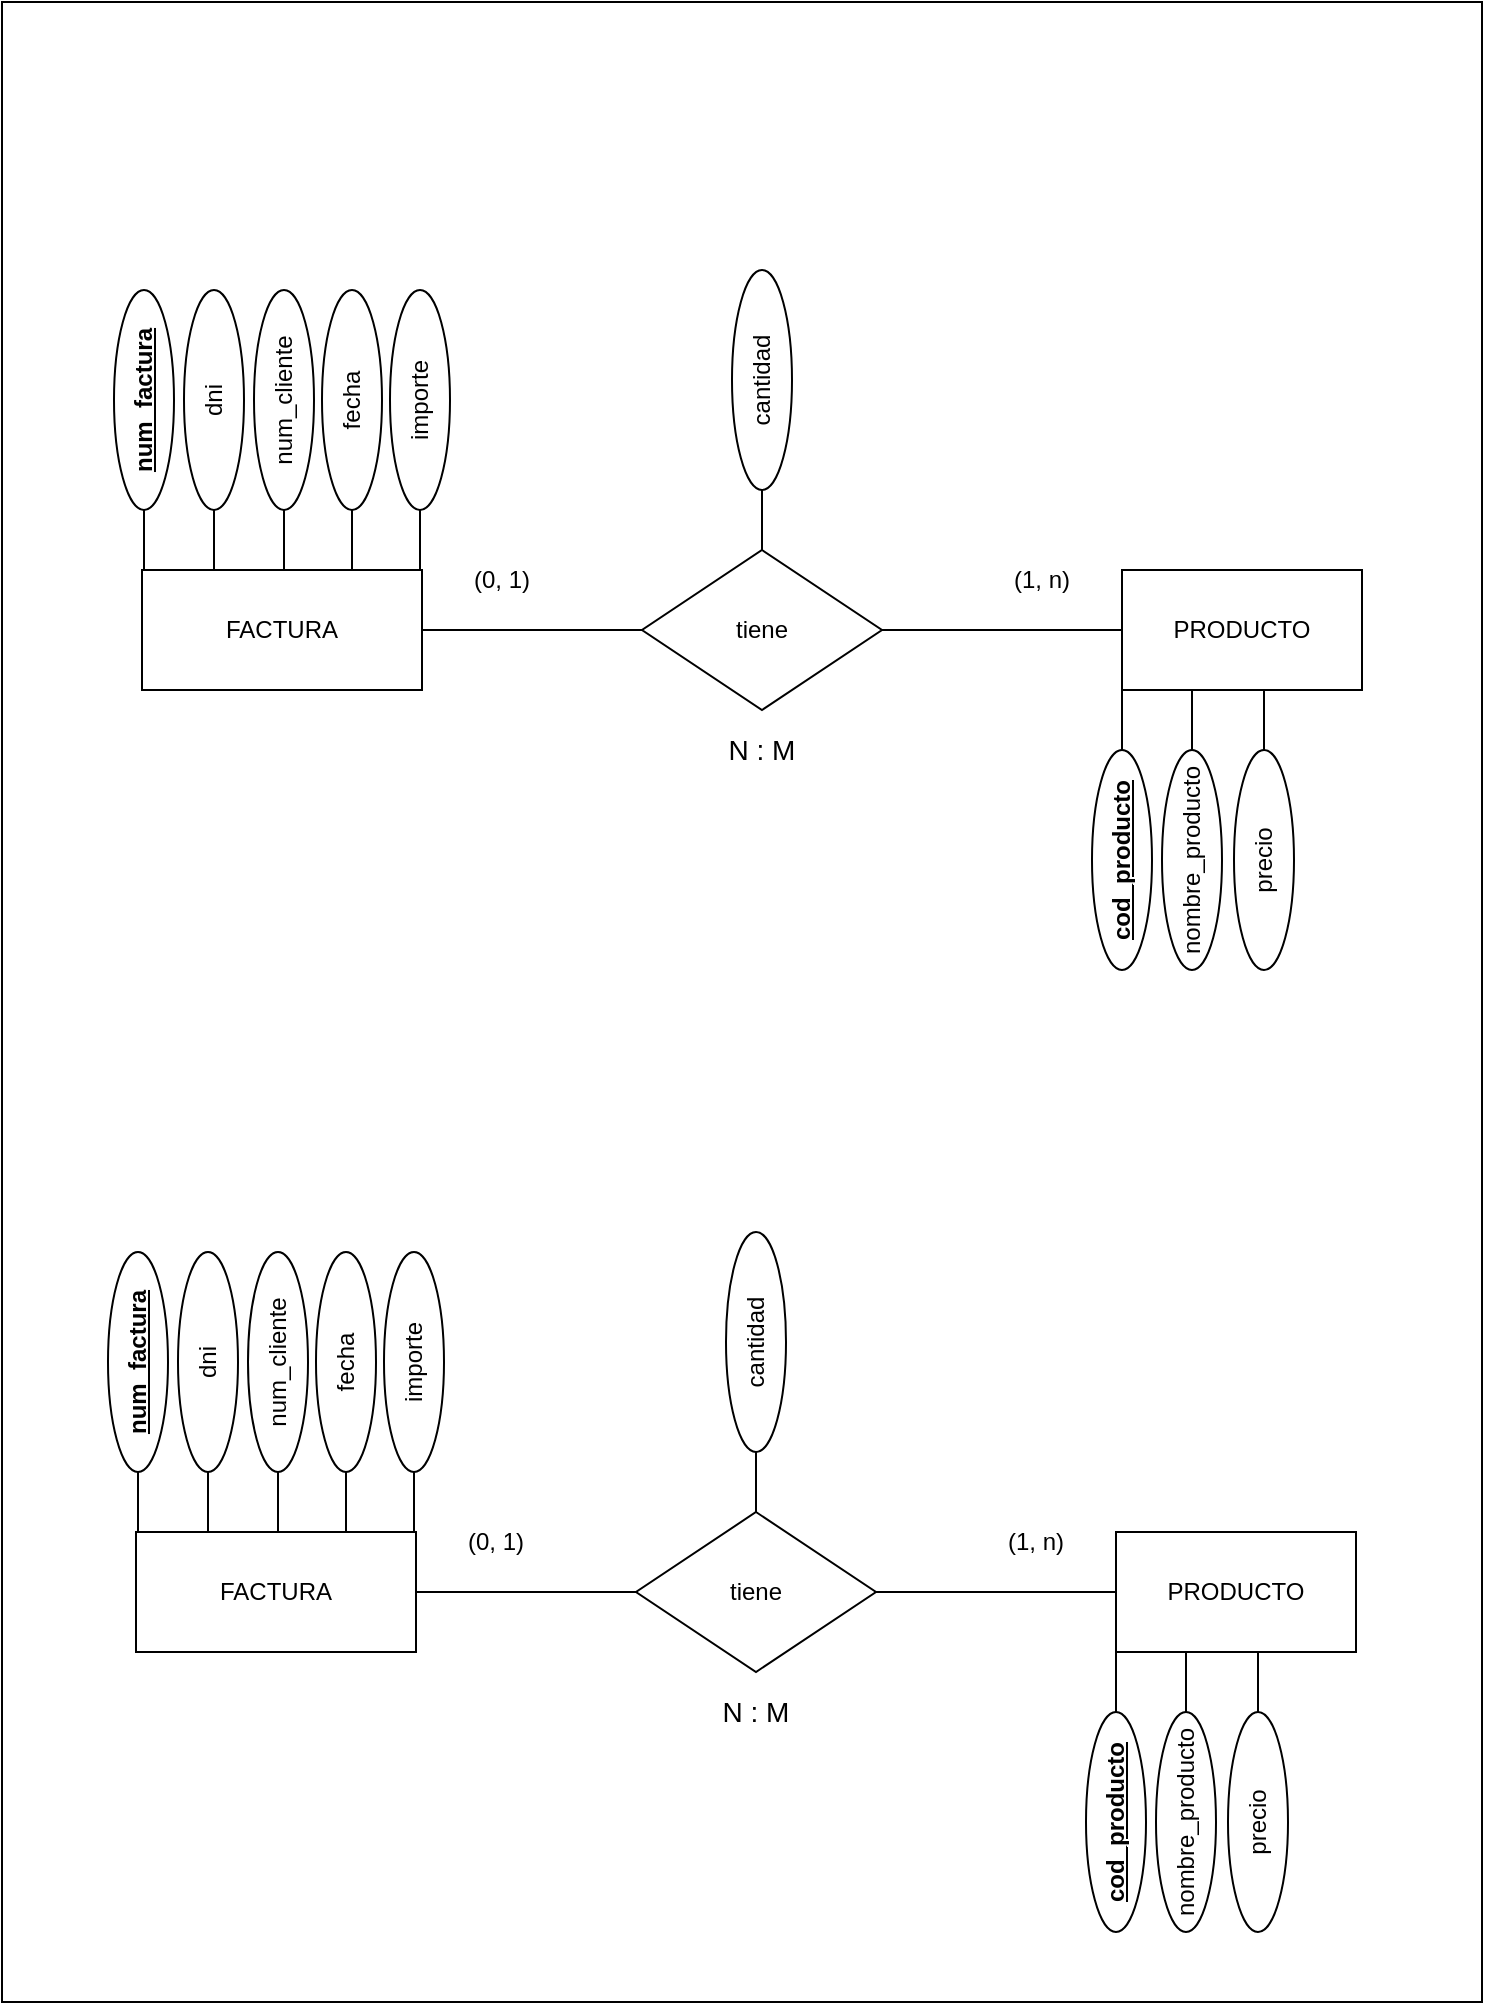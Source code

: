 <mxfile version="24.8.4">
  <diagram name="Página-1" id="0LtnSC1S1MljCSVt5p4q">
    <mxGraphModel dx="1231" dy="620" grid="1" gridSize="10" guides="1" tooltips="1" connect="0" arrows="1" fold="1" page="1" pageScale="1" pageWidth="827" pageHeight="1169" math="0" shadow="0">
      <root>
        <mxCell id="0" />
        <mxCell id="1" parent="0" />
        <mxCell id="zIQO2QtqG7fg5_mSGysL-1" value="" style="rounded=0;whiteSpace=wrap;html=1;" vertex="1" parent="1">
          <mxGeometry x="44" y="80" width="740" height="1000" as="geometry" />
        </mxCell>
        <mxCell id="zIQO2QtqG7fg5_mSGysL-7" style="edgeStyle=orthogonalEdgeStyle;rounded=0;orthogonalLoop=1;jettySize=auto;html=1;entryX=0;entryY=0.5;entryDx=0;entryDy=0;endArrow=none;endFill=0;" edge="1" parent="1" source="zIQO2QtqG7fg5_mSGysL-2" target="zIQO2QtqG7fg5_mSGysL-4">
          <mxGeometry relative="1" as="geometry" />
        </mxCell>
        <mxCell id="zIQO2QtqG7fg5_mSGysL-2" value="FACTURA" style="rounded=0;whiteSpace=wrap;html=1;" vertex="1" parent="1">
          <mxGeometry x="114" y="364" width="140" height="60" as="geometry" />
        </mxCell>
        <mxCell id="zIQO2QtqG7fg5_mSGysL-3" value="PRODUCTO" style="rounded=0;whiteSpace=wrap;html=1;" vertex="1" parent="1">
          <mxGeometry x="604" y="364" width="120" height="60" as="geometry" />
        </mxCell>
        <mxCell id="zIQO2QtqG7fg5_mSGysL-9" style="edgeStyle=orthogonalEdgeStyle;rounded=0;orthogonalLoop=1;jettySize=auto;html=1;entryX=0;entryY=0.5;entryDx=0;entryDy=0;endArrow=none;endFill=0;" edge="1" parent="1" source="zIQO2QtqG7fg5_mSGysL-4" target="zIQO2QtqG7fg5_mSGysL-3">
          <mxGeometry relative="1" as="geometry" />
        </mxCell>
        <mxCell id="zIQO2QtqG7fg5_mSGysL-4" value="tiene" style="rhombus;whiteSpace=wrap;html=1;rounded=0;" vertex="1" parent="1">
          <mxGeometry x="364" y="354" width="120" height="80" as="geometry" />
        </mxCell>
        <mxCell id="zIQO2QtqG7fg5_mSGysL-11" value="" style="endArrow=none;html=1;rounded=0;entryX=0;entryY=0.5;entryDx=0;entryDy=0;" edge="1" parent="1" target="zIQO2QtqG7fg5_mSGysL-13">
          <mxGeometry width="50" height="50" relative="1" as="geometry">
            <mxPoint x="424" y="354" as="sourcePoint" />
            <mxPoint x="424" y="329" as="targetPoint" />
          </mxGeometry>
        </mxCell>
        <mxCell id="zIQO2QtqG7fg5_mSGysL-13" value="cantidad" style="ellipse;whiteSpace=wrap;html=1;rotation=-90;" vertex="1" parent="1">
          <mxGeometry x="369" y="254" width="110" height="30" as="geometry" />
        </mxCell>
        <mxCell id="zIQO2QtqG7fg5_mSGysL-14" value="" style="endArrow=none;html=1;rounded=0;entryX=0;entryY=0.5;entryDx=0;entryDy=0;" edge="1" parent="1" target="zIQO2QtqG7fg5_mSGysL-15">
          <mxGeometry width="50" height="50" relative="1" as="geometry">
            <mxPoint x="115" y="364" as="sourcePoint" />
            <mxPoint x="115" y="339" as="targetPoint" />
          </mxGeometry>
        </mxCell>
        <mxCell id="zIQO2QtqG7fg5_mSGysL-15" value="&lt;b&gt;&lt;u&gt;num_factura&lt;/u&gt;&lt;/b&gt;" style="ellipse;whiteSpace=wrap;html=1;rotation=-90;" vertex="1" parent="1">
          <mxGeometry x="60" y="264" width="110" height="30" as="geometry" />
        </mxCell>
        <mxCell id="zIQO2QtqG7fg5_mSGysL-16" value="" style="endArrow=none;html=1;rounded=0;entryX=0;entryY=0.5;entryDx=0;entryDy=0;" edge="1" parent="1">
          <mxGeometry width="50" height="50" relative="1" as="geometry">
            <mxPoint x="150" y="364" as="sourcePoint" />
            <mxPoint x="150" y="334" as="targetPoint" />
          </mxGeometry>
        </mxCell>
        <mxCell id="zIQO2QtqG7fg5_mSGysL-17" value="dni" style="ellipse;whiteSpace=wrap;html=1;rotation=-90;" vertex="1" parent="1">
          <mxGeometry x="95" y="264" width="110" height="30" as="geometry" />
        </mxCell>
        <mxCell id="zIQO2QtqG7fg5_mSGysL-18" value="" style="endArrow=none;html=1;rounded=0;entryX=0;entryY=0.5;entryDx=0;entryDy=0;" edge="1" parent="1" target="zIQO2QtqG7fg5_mSGysL-19">
          <mxGeometry width="50" height="50" relative="1" as="geometry">
            <mxPoint x="185" y="364" as="sourcePoint" />
            <mxPoint x="185" y="339" as="targetPoint" />
          </mxGeometry>
        </mxCell>
        <mxCell id="zIQO2QtqG7fg5_mSGysL-19" value="num_cliente" style="ellipse;whiteSpace=wrap;html=1;rotation=-90;" vertex="1" parent="1">
          <mxGeometry x="130" y="264" width="110" height="30" as="geometry" />
        </mxCell>
        <mxCell id="zIQO2QtqG7fg5_mSGysL-20" value="" style="endArrow=none;html=1;rounded=0;entryX=0;entryY=0.5;entryDx=0;entryDy=0;" edge="1" parent="1" target="zIQO2QtqG7fg5_mSGysL-21">
          <mxGeometry width="50" height="50" relative="1" as="geometry">
            <mxPoint x="219" y="364" as="sourcePoint" />
            <mxPoint x="219" y="339" as="targetPoint" />
          </mxGeometry>
        </mxCell>
        <mxCell id="zIQO2QtqG7fg5_mSGysL-21" value="fecha" style="ellipse;whiteSpace=wrap;html=1;rotation=-90;" vertex="1" parent="1">
          <mxGeometry x="164" y="264" width="110" height="30" as="geometry" />
        </mxCell>
        <mxCell id="zIQO2QtqG7fg5_mSGysL-23" value="" style="endArrow=none;html=1;rounded=0;entryX=0;entryY=0.5;entryDx=0;entryDy=0;" edge="1" parent="1" target="zIQO2QtqG7fg5_mSGysL-24">
          <mxGeometry width="50" height="50" relative="1" as="geometry">
            <mxPoint x="253" y="364" as="sourcePoint" />
            <mxPoint x="253" y="339" as="targetPoint" />
          </mxGeometry>
        </mxCell>
        <mxCell id="zIQO2QtqG7fg5_mSGysL-24" value="importe" style="ellipse;whiteSpace=wrap;html=1;rotation=-90;" vertex="1" parent="1">
          <mxGeometry x="198" y="264" width="110" height="30" as="geometry" />
        </mxCell>
        <mxCell id="zIQO2QtqG7fg5_mSGysL-27" value="" style="endArrow=none;html=1;rounded=0;entryX=0;entryY=0.5;entryDx=0;entryDy=0;" edge="1" parent="1">
          <mxGeometry width="50" height="50" relative="1" as="geometry">
            <mxPoint x="604" y="454" as="sourcePoint" />
            <mxPoint x="604" y="424" as="targetPoint" />
          </mxGeometry>
        </mxCell>
        <mxCell id="zIQO2QtqG7fg5_mSGysL-28" value="&lt;b&gt;&lt;u&gt;cod_producto&lt;/u&gt;&lt;/b&gt;" style="ellipse;whiteSpace=wrap;html=1;rotation=-90;" vertex="1" parent="1">
          <mxGeometry x="549" y="494" width="110" height="30" as="geometry" />
        </mxCell>
        <mxCell id="zIQO2QtqG7fg5_mSGysL-29" value="" style="endArrow=none;html=1;rounded=0;entryX=0;entryY=0.5;entryDx=0;entryDy=0;" edge="1" parent="1">
          <mxGeometry width="50" height="50" relative="1" as="geometry">
            <mxPoint x="639" y="454" as="sourcePoint" />
            <mxPoint x="639" y="424" as="targetPoint" />
          </mxGeometry>
        </mxCell>
        <mxCell id="zIQO2QtqG7fg5_mSGysL-30" value="nombre_producto" style="ellipse;whiteSpace=wrap;html=1;rotation=-90;" vertex="1" parent="1">
          <mxGeometry x="584" y="494" width="110" height="30" as="geometry" />
        </mxCell>
        <mxCell id="zIQO2QtqG7fg5_mSGysL-31" value="" style="endArrow=none;html=1;rounded=0;entryX=0;entryY=0.5;entryDx=0;entryDy=0;" edge="1" parent="1">
          <mxGeometry width="50" height="50" relative="1" as="geometry">
            <mxPoint x="675" y="454" as="sourcePoint" />
            <mxPoint x="675" y="424" as="targetPoint" />
          </mxGeometry>
        </mxCell>
        <mxCell id="zIQO2QtqG7fg5_mSGysL-32" value="precio" style="ellipse;whiteSpace=wrap;html=1;rotation=-90;" vertex="1" parent="1">
          <mxGeometry x="620" y="494" width="110" height="30" as="geometry" />
        </mxCell>
        <mxCell id="zIQO2QtqG7fg5_mSGysL-33" value="&lt;font style=&quot;font-size: 14px;&quot;&gt;N : M&lt;/font&gt;" style="text;html=1;align=center;verticalAlign=middle;whiteSpace=wrap;rounded=0;" vertex="1" parent="1">
          <mxGeometry x="389" y="434" width="70" height="40" as="geometry" />
        </mxCell>
        <mxCell id="zIQO2QtqG7fg5_mSGysL-34" value="(0, 1)" style="text;html=1;align=center;verticalAlign=middle;whiteSpace=wrap;rounded=0;" vertex="1" parent="1">
          <mxGeometry x="264" y="354" width="60" height="30" as="geometry" />
        </mxCell>
        <mxCell id="zIQO2QtqG7fg5_mSGysL-35" value="(1, n)" style="text;html=1;align=center;verticalAlign=middle;whiteSpace=wrap;rounded=0;" vertex="1" parent="1">
          <mxGeometry x="534" y="354" width="60" height="30" as="geometry" />
        </mxCell>
        <mxCell id="zIQO2QtqG7fg5_mSGysL-36" style="edgeStyle=orthogonalEdgeStyle;rounded=0;orthogonalLoop=1;jettySize=auto;html=1;entryX=0;entryY=0.5;entryDx=0;entryDy=0;endArrow=none;endFill=0;" edge="1" parent="1" source="zIQO2QtqG7fg5_mSGysL-37" target="zIQO2QtqG7fg5_mSGysL-40">
          <mxGeometry relative="1" as="geometry" />
        </mxCell>
        <mxCell id="zIQO2QtqG7fg5_mSGysL-37" value="FACTURA" style="rounded=0;whiteSpace=wrap;html=1;" vertex="1" parent="1">
          <mxGeometry x="111" y="845" width="140" height="60" as="geometry" />
        </mxCell>
        <mxCell id="zIQO2QtqG7fg5_mSGysL-38" value="PRODUCTO" style="rounded=0;whiteSpace=wrap;html=1;" vertex="1" parent="1">
          <mxGeometry x="601" y="845" width="120" height="60" as="geometry" />
        </mxCell>
        <mxCell id="zIQO2QtqG7fg5_mSGysL-39" style="edgeStyle=orthogonalEdgeStyle;rounded=0;orthogonalLoop=1;jettySize=auto;html=1;entryX=0;entryY=0.5;entryDx=0;entryDy=0;endArrow=none;endFill=0;" edge="1" parent="1" source="zIQO2QtqG7fg5_mSGysL-40" target="zIQO2QtqG7fg5_mSGysL-38">
          <mxGeometry relative="1" as="geometry" />
        </mxCell>
        <mxCell id="zIQO2QtqG7fg5_mSGysL-40" value="tiene" style="rhombus;whiteSpace=wrap;html=1;rounded=0;" vertex="1" parent="1">
          <mxGeometry x="361" y="835" width="120" height="80" as="geometry" />
        </mxCell>
        <mxCell id="zIQO2QtqG7fg5_mSGysL-41" value="" style="endArrow=none;html=1;rounded=0;entryX=0;entryY=0.5;entryDx=0;entryDy=0;" edge="1" parent="1" target="zIQO2QtqG7fg5_mSGysL-42">
          <mxGeometry width="50" height="50" relative="1" as="geometry">
            <mxPoint x="421" y="835" as="sourcePoint" />
            <mxPoint x="421" y="810" as="targetPoint" />
          </mxGeometry>
        </mxCell>
        <mxCell id="zIQO2QtqG7fg5_mSGysL-42" value="cantidad" style="ellipse;whiteSpace=wrap;html=1;rotation=-90;" vertex="1" parent="1">
          <mxGeometry x="366" y="735" width="110" height="30" as="geometry" />
        </mxCell>
        <mxCell id="zIQO2QtqG7fg5_mSGysL-43" value="" style="endArrow=none;html=1;rounded=0;entryX=0;entryY=0.5;entryDx=0;entryDy=0;" edge="1" parent="1" target="zIQO2QtqG7fg5_mSGysL-44">
          <mxGeometry width="50" height="50" relative="1" as="geometry">
            <mxPoint x="112" y="845" as="sourcePoint" />
            <mxPoint x="112" y="820" as="targetPoint" />
          </mxGeometry>
        </mxCell>
        <mxCell id="zIQO2QtqG7fg5_mSGysL-44" value="&lt;b&gt;&lt;u&gt;num_factura&lt;/u&gt;&lt;/b&gt;" style="ellipse;whiteSpace=wrap;html=1;rotation=-90;" vertex="1" parent="1">
          <mxGeometry x="57" y="745" width="110" height="30" as="geometry" />
        </mxCell>
        <mxCell id="zIQO2QtqG7fg5_mSGysL-45" value="" style="endArrow=none;html=1;rounded=0;entryX=0;entryY=0.5;entryDx=0;entryDy=0;" edge="1" parent="1" target="zIQO2QtqG7fg5_mSGysL-46">
          <mxGeometry width="50" height="50" relative="1" as="geometry">
            <mxPoint x="147" y="845" as="sourcePoint" />
            <mxPoint x="147" y="820" as="targetPoint" />
          </mxGeometry>
        </mxCell>
        <mxCell id="zIQO2QtqG7fg5_mSGysL-46" value="dni" style="ellipse;whiteSpace=wrap;html=1;rotation=-90;" vertex="1" parent="1">
          <mxGeometry x="92" y="745" width="110" height="30" as="geometry" />
        </mxCell>
        <mxCell id="zIQO2QtqG7fg5_mSGysL-47" value="" style="endArrow=none;html=1;rounded=0;entryX=0;entryY=0.5;entryDx=0;entryDy=0;" edge="1" parent="1" target="zIQO2QtqG7fg5_mSGysL-48">
          <mxGeometry width="50" height="50" relative="1" as="geometry">
            <mxPoint x="182" y="845" as="sourcePoint" />
            <mxPoint x="182" y="820" as="targetPoint" />
          </mxGeometry>
        </mxCell>
        <mxCell id="zIQO2QtqG7fg5_mSGysL-48" value="num_cliente" style="ellipse;whiteSpace=wrap;html=1;rotation=-90;" vertex="1" parent="1">
          <mxGeometry x="127" y="745" width="110" height="30" as="geometry" />
        </mxCell>
        <mxCell id="zIQO2QtqG7fg5_mSGysL-49" value="" style="endArrow=none;html=1;rounded=0;entryX=0;entryY=0.5;entryDx=0;entryDy=0;" edge="1" parent="1" target="zIQO2QtqG7fg5_mSGysL-50">
          <mxGeometry width="50" height="50" relative="1" as="geometry">
            <mxPoint x="216" y="845" as="sourcePoint" />
            <mxPoint x="216" y="820" as="targetPoint" />
          </mxGeometry>
        </mxCell>
        <mxCell id="zIQO2QtqG7fg5_mSGysL-50" value="fecha" style="ellipse;whiteSpace=wrap;html=1;rotation=-90;" vertex="1" parent="1">
          <mxGeometry x="161" y="745" width="110" height="30" as="geometry" />
        </mxCell>
        <mxCell id="zIQO2QtqG7fg5_mSGysL-51" value="" style="endArrow=none;html=1;rounded=0;entryX=0;entryY=0.5;entryDx=0;entryDy=0;" edge="1" parent="1" target="zIQO2QtqG7fg5_mSGysL-52">
          <mxGeometry width="50" height="50" relative="1" as="geometry">
            <mxPoint x="250" y="845" as="sourcePoint" />
            <mxPoint x="250" y="820" as="targetPoint" />
          </mxGeometry>
        </mxCell>
        <mxCell id="zIQO2QtqG7fg5_mSGysL-52" value="importe" style="ellipse;whiteSpace=wrap;html=1;rotation=-90;" vertex="1" parent="1">
          <mxGeometry x="195" y="745" width="110" height="30" as="geometry" />
        </mxCell>
        <mxCell id="zIQO2QtqG7fg5_mSGysL-53" value="" style="endArrow=none;html=1;rounded=0;entryX=0;entryY=0.5;entryDx=0;entryDy=0;" edge="1" parent="1">
          <mxGeometry width="50" height="50" relative="1" as="geometry">
            <mxPoint x="601" y="935" as="sourcePoint" />
            <mxPoint x="601" y="905" as="targetPoint" />
          </mxGeometry>
        </mxCell>
        <mxCell id="zIQO2QtqG7fg5_mSGysL-54" value="&lt;b&gt;&lt;u&gt;cod_producto&lt;/u&gt;&lt;/b&gt;" style="ellipse;whiteSpace=wrap;html=1;rotation=-90;" vertex="1" parent="1">
          <mxGeometry x="546" y="975" width="110" height="30" as="geometry" />
        </mxCell>
        <mxCell id="zIQO2QtqG7fg5_mSGysL-55" value="" style="endArrow=none;html=1;rounded=0;entryX=0;entryY=0.5;entryDx=0;entryDy=0;" edge="1" parent="1">
          <mxGeometry width="50" height="50" relative="1" as="geometry">
            <mxPoint x="636" y="935" as="sourcePoint" />
            <mxPoint x="636" y="905" as="targetPoint" />
          </mxGeometry>
        </mxCell>
        <mxCell id="zIQO2QtqG7fg5_mSGysL-56" value="nombre_producto" style="ellipse;whiteSpace=wrap;html=1;rotation=-90;" vertex="1" parent="1">
          <mxGeometry x="581" y="975" width="110" height="30" as="geometry" />
        </mxCell>
        <mxCell id="zIQO2QtqG7fg5_mSGysL-57" value="" style="endArrow=none;html=1;rounded=0;entryX=0;entryY=0.5;entryDx=0;entryDy=0;" edge="1" parent="1">
          <mxGeometry width="50" height="50" relative="1" as="geometry">
            <mxPoint x="672" y="935" as="sourcePoint" />
            <mxPoint x="672" y="905" as="targetPoint" />
          </mxGeometry>
        </mxCell>
        <mxCell id="zIQO2QtqG7fg5_mSGysL-58" value="precio" style="ellipse;whiteSpace=wrap;html=1;rotation=-90;" vertex="1" parent="1">
          <mxGeometry x="617" y="975" width="110" height="30" as="geometry" />
        </mxCell>
        <mxCell id="zIQO2QtqG7fg5_mSGysL-59" value="&lt;font style=&quot;font-size: 14px;&quot;&gt;N : M&lt;/font&gt;" style="text;html=1;align=center;verticalAlign=middle;whiteSpace=wrap;rounded=0;" vertex="1" parent="1">
          <mxGeometry x="386" y="915" width="70" height="40" as="geometry" />
        </mxCell>
        <mxCell id="zIQO2QtqG7fg5_mSGysL-60" value="(0, 1)" style="text;html=1;align=center;verticalAlign=middle;whiteSpace=wrap;rounded=0;" vertex="1" parent="1">
          <mxGeometry x="261" y="835" width="60" height="30" as="geometry" />
        </mxCell>
        <mxCell id="zIQO2QtqG7fg5_mSGysL-61" value="(1, n)" style="text;html=1;align=center;verticalAlign=middle;whiteSpace=wrap;rounded=0;" vertex="1" parent="1">
          <mxGeometry x="531" y="835" width="60" height="30" as="geometry" />
        </mxCell>
      </root>
    </mxGraphModel>
  </diagram>
</mxfile>
